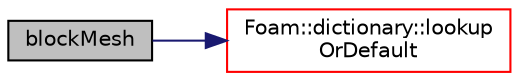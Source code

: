 digraph "blockMesh"
{
  bgcolor="transparent";
  edge [fontname="Helvetica",fontsize="10",labelfontname="Helvetica",labelfontsize="10"];
  node [fontname="Helvetica",fontsize="10",shape=record];
  rankdir="LR";
  Node1 [label="blockMesh",height=0.2,width=0.4,color="black", fillcolor="grey75", style="filled", fontcolor="black"];
  Node1 -> Node2 [color="midnightblue",fontsize="10",style="solid",fontname="Helvetica"];
  Node2 [label="Foam::dictionary::lookup\lOrDefault",height=0.2,width=0.4,color="red",URL="$a00518.html#ab188313de67c2c7ad4a5e8151eefb49d",tooltip="Find and return a T,. "];
}
